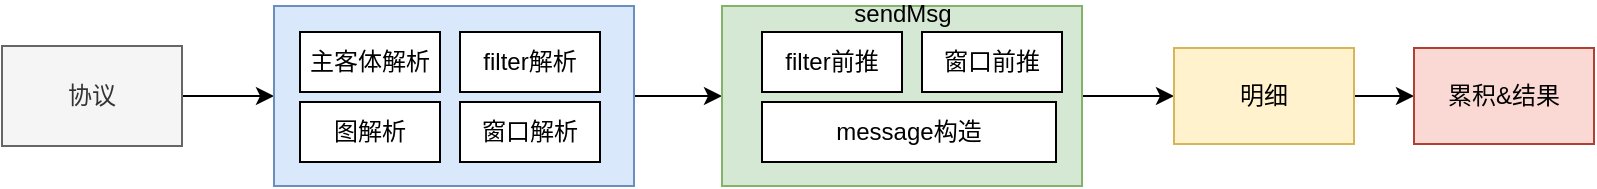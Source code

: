 <mxfile version="10.8.0" type="github"><diagram id="7C7V-MjHKFQUGRgIm0c2" name="Page-1"><mxGraphModel dx="1111" dy="769" grid="1" gridSize="10" guides="1" tooltips="1" connect="1" arrows="1" fold="1" page="1" pageScale="1" pageWidth="827" pageHeight="1169" math="0" shadow="0"><root><mxCell id="0"/><mxCell id="1" parent="0"/><mxCell id="WdDvL0Y3igdd0qzfiIl1-3" value="" style="edgeStyle=orthogonalEdgeStyle;rounded=0;orthogonalLoop=1;jettySize=auto;html=1;" edge="1" parent="1" source="WdDvL0Y3igdd0qzfiIl1-1" target="WdDvL0Y3igdd0qzfiIl1-2"><mxGeometry relative="1" as="geometry"/></mxCell><mxCell id="WdDvL0Y3igdd0qzfiIl1-1" value="协议" style="rounded=0;whiteSpace=wrap;html=1;fillColor=#f5f5f5;strokeColor=#666666;fontColor=#333333;" vertex="1" parent="1"><mxGeometry x="30" y="222" width="90" height="50" as="geometry"/></mxCell><mxCell id="WdDvL0Y3igdd0qzfiIl1-9" value="" style="edgeStyle=orthogonalEdgeStyle;rounded=0;orthogonalLoop=1;jettySize=auto;html=1;" edge="1" parent="1" source="WdDvL0Y3igdd0qzfiIl1-2" target="WdDvL0Y3igdd0qzfiIl1-8"><mxGeometry relative="1" as="geometry"/></mxCell><mxCell id="WdDvL0Y3igdd0qzfiIl1-2" value="" style="rounded=0;whiteSpace=wrap;html=1;fillColor=#dae8fc;strokeColor=#6c8ebf;" vertex="1" parent="1"><mxGeometry x="166" y="202" width="180" height="90" as="geometry"/></mxCell><mxCell id="WdDvL0Y3igdd0qzfiIl1-15" value="" style="edgeStyle=orthogonalEdgeStyle;rounded=0;orthogonalLoop=1;jettySize=auto;html=1;" edge="1" parent="1" source="WdDvL0Y3igdd0qzfiIl1-8" target="WdDvL0Y3igdd0qzfiIl1-14"><mxGeometry relative="1" as="geometry"/></mxCell><mxCell id="WdDvL0Y3igdd0qzfiIl1-8" value="" style="rounded=0;whiteSpace=wrap;html=1;fillColor=#d5e8d4;strokeColor=#82b366;" vertex="1" parent="1"><mxGeometry x="390" y="202" width="180" height="90" as="geometry"/></mxCell><mxCell id="WdDvL0Y3igdd0qzfiIl1-17" value="" style="edgeStyle=orthogonalEdgeStyle;rounded=0;orthogonalLoop=1;jettySize=auto;html=1;" edge="1" parent="1" source="WdDvL0Y3igdd0qzfiIl1-14" target="WdDvL0Y3igdd0qzfiIl1-16"><mxGeometry relative="1" as="geometry"/></mxCell><mxCell id="WdDvL0Y3igdd0qzfiIl1-14" value="明细" style="rounded=0;whiteSpace=wrap;html=1;fillColor=#fff2cc;strokeColor=#d6b656;" vertex="1" parent="1"><mxGeometry x="616" y="223" width="90" height="48" as="geometry"/></mxCell><mxCell id="WdDvL0Y3igdd0qzfiIl1-16" value="累积&amp;amp;结果" style="rounded=0;whiteSpace=wrap;html=1;fillColor=#fad9d5;strokeColor=#ae4132;" vertex="1" parent="1"><mxGeometry x="736" y="223" width="90" height="48" as="geometry"/></mxCell><mxCell id="WdDvL0Y3igdd0qzfiIl1-4" value="主客体解析" style="rounded=0;whiteSpace=wrap;html=1;" vertex="1" parent="1"><mxGeometry x="179" y="215" width="70" height="30" as="geometry"/></mxCell><mxCell id="WdDvL0Y3igdd0qzfiIl1-5" value="filter解析" style="rounded=0;whiteSpace=wrap;html=1;" vertex="1" parent="1"><mxGeometry x="259" y="215" width="70" height="30" as="geometry"/></mxCell><mxCell id="WdDvL0Y3igdd0qzfiIl1-6" value="图解析" style="rounded=0;whiteSpace=wrap;html=1;" vertex="1" parent="1"><mxGeometry x="179" y="250" width="70" height="30" as="geometry"/></mxCell><mxCell id="WdDvL0Y3igdd0qzfiIl1-7" value="窗口解析" style="rounded=0;whiteSpace=wrap;html=1;" vertex="1" parent="1"><mxGeometry x="259" y="250" width="70" height="30" as="geometry"/></mxCell><mxCell id="WdDvL0Y3igdd0qzfiIl1-10" value="filter前推" style="rounded=0;whiteSpace=wrap;html=1;" vertex="1" parent="1"><mxGeometry x="410" y="215" width="70" height="30" as="geometry"/></mxCell><mxCell id="WdDvL0Y3igdd0qzfiIl1-11" value="窗口前推" style="rounded=0;whiteSpace=wrap;html=1;" vertex="1" parent="1"><mxGeometry x="490" y="215" width="70" height="30" as="geometry"/></mxCell><mxCell id="WdDvL0Y3igdd0qzfiIl1-12" value="message构造" style="rounded=0;whiteSpace=wrap;html=1;" vertex="1" parent="1"><mxGeometry x="410" y="250" width="147" height="30" as="geometry"/></mxCell><mxCell id="WdDvL0Y3igdd0qzfiIl1-13" value="sendMsg" style="text;html=1;strokeColor=none;fillColor=none;align=center;verticalAlign=middle;whiteSpace=wrap;rounded=0;" vertex="1" parent="1"><mxGeometry x="390" y="202" width="181" height="8" as="geometry"/></mxCell></root></mxGraphModel></diagram></mxfile>